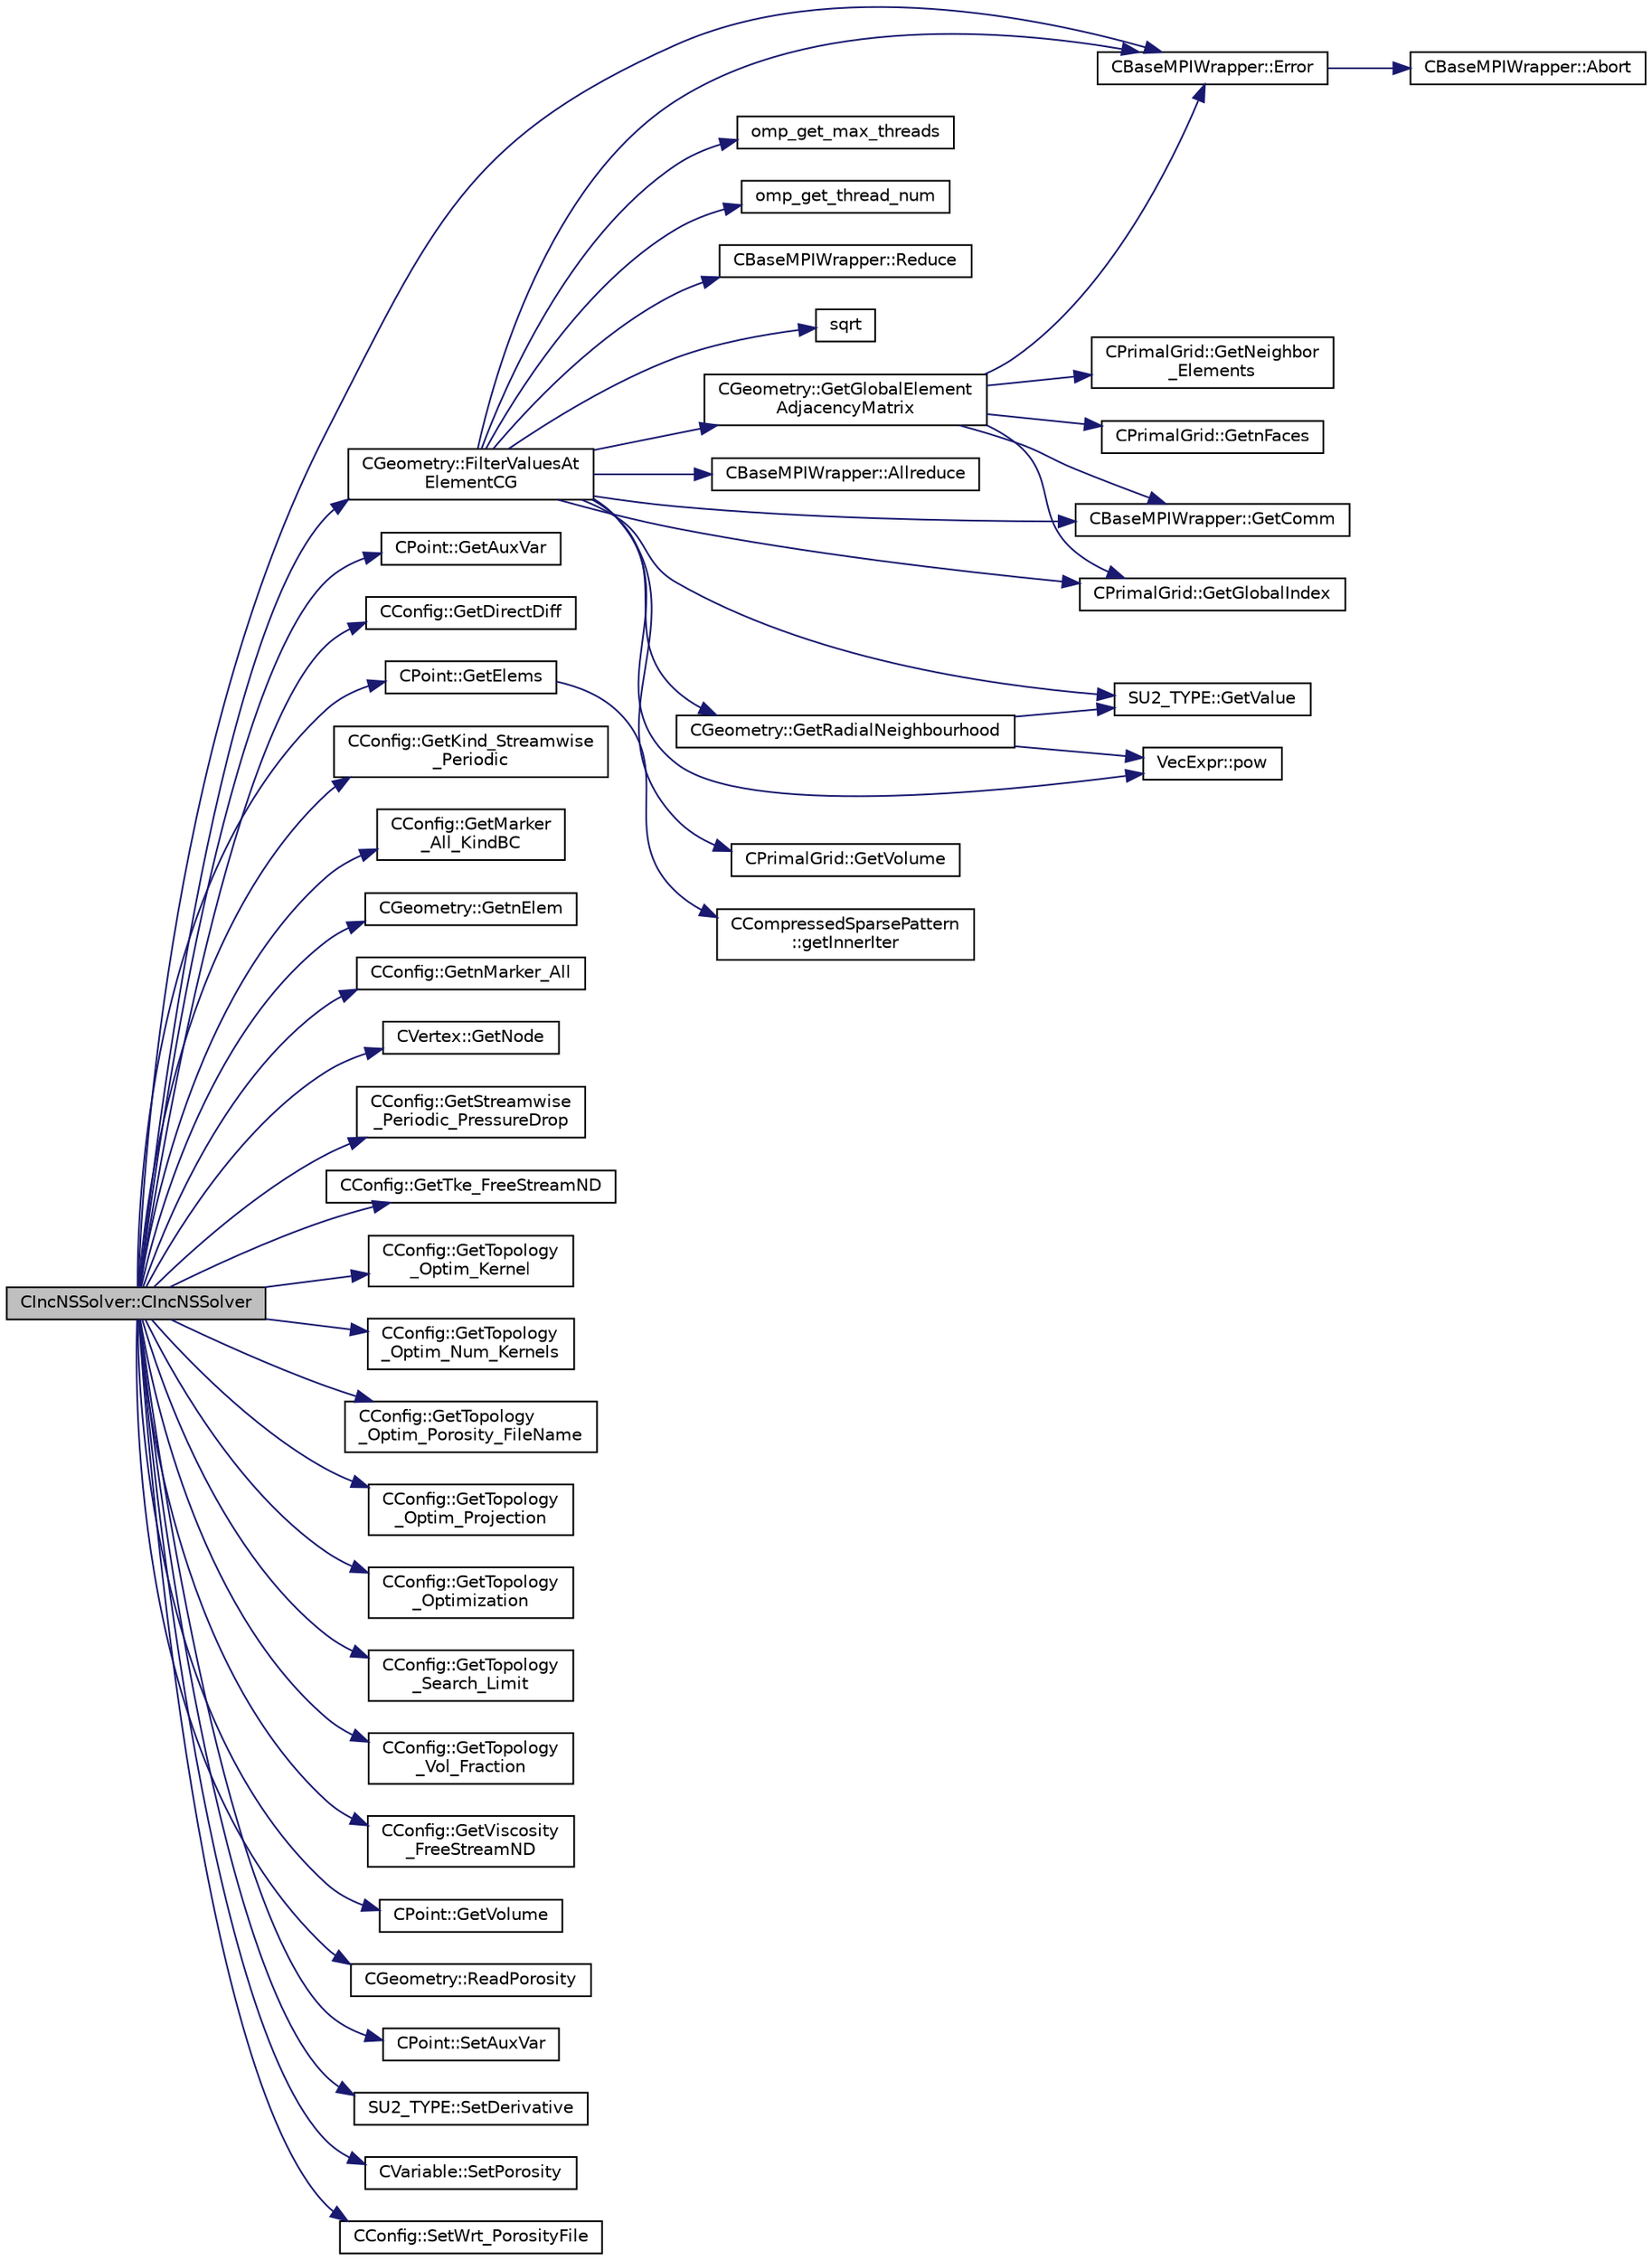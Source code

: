 digraph "CIncNSSolver::CIncNSSolver"
{
 // LATEX_PDF_SIZE
  edge [fontname="Helvetica",fontsize="10",labelfontname="Helvetica",labelfontsize="10"];
  node [fontname="Helvetica",fontsize="10",shape=record];
  rankdir="LR";
  Node1 [label="CIncNSSolver::CIncNSSolver",height=0.2,width=0.4,color="black", fillcolor="grey75", style="filled", fontcolor="black",tooltip="Constructor of the class."];
  Node1 -> Node2 [color="midnightblue",fontsize="10",style="solid",fontname="Helvetica"];
  Node2 [label="CBaseMPIWrapper::Error",height=0.2,width=0.4,color="black", fillcolor="white", style="filled",URL="$classCBaseMPIWrapper.html#a04457c47629bda56704e6a8804833eeb",tooltip=" "];
  Node2 -> Node3 [color="midnightblue",fontsize="10",style="solid",fontname="Helvetica"];
  Node3 [label="CBaseMPIWrapper::Abort",height=0.2,width=0.4,color="black", fillcolor="white", style="filled",URL="$classCBaseMPIWrapper.html#af7297d861dca86b45cf561b6ab642e8f",tooltip=" "];
  Node1 -> Node4 [color="midnightblue",fontsize="10",style="solid",fontname="Helvetica"];
  Node4 [label="CGeometry::FilterValuesAt\lElementCG",height=0.2,width=0.4,color="black", fillcolor="white", style="filled",URL="$classCGeometry.html#a286b6e2cc2011e9753a308a318a0611c",tooltip="Filter values given at the element CG by performing a weighted average over a radial neighbourhood."];
  Node4 -> Node5 [color="midnightblue",fontsize="10",style="solid",fontname="Helvetica"];
  Node5 [label="CBaseMPIWrapper::Allreduce",height=0.2,width=0.4,color="black", fillcolor="white", style="filled",URL="$classCBaseMPIWrapper.html#a381d4b3738c09d92ee1ae9f89715b541",tooltip=" "];
  Node4 -> Node2 [color="midnightblue",fontsize="10",style="solid",fontname="Helvetica"];
  Node4 -> Node6 [color="midnightblue",fontsize="10",style="solid",fontname="Helvetica"];
  Node6 [label="CBaseMPIWrapper::GetComm",height=0.2,width=0.4,color="black", fillcolor="white", style="filled",URL="$classCBaseMPIWrapper.html#a8154391fc3522954802889d81d4ef5da",tooltip=" "];
  Node4 -> Node7 [color="midnightblue",fontsize="10",style="solid",fontname="Helvetica"];
  Node7 [label="CGeometry::GetGlobalElement\lAdjacencyMatrix",height=0.2,width=0.4,color="black", fillcolor="white", style="filled",URL="$classCGeometry.html#a65e8021c9f7ecf79323ce9b88ab82e55",tooltip="Build the global (entire mesh!) adjacency matrix for the elements in compressed format...."];
  Node7 -> Node2 [color="midnightblue",fontsize="10",style="solid",fontname="Helvetica"];
  Node7 -> Node6 [color="midnightblue",fontsize="10",style="solid",fontname="Helvetica"];
  Node7 -> Node8 [color="midnightblue",fontsize="10",style="solid",fontname="Helvetica"];
  Node8 [label="CPrimalGrid::GetGlobalIndex",height=0.2,width=0.4,color="black", fillcolor="white", style="filled",URL="$classCPrimalGrid.html#ab5fbcac35608267b8a6f02dcecef0f49",tooltip="Get the element global index in a parallel computation."];
  Node7 -> Node9 [color="midnightblue",fontsize="10",style="solid",fontname="Helvetica"];
  Node9 [label="CPrimalGrid::GetNeighbor\l_Elements",height=0.2,width=0.4,color="black", fillcolor="white", style="filled",URL="$classCPrimalGrid.html#aea7ebc2c6fc249328c81187827717fce",tooltip="Get the elements that surround an element."];
  Node7 -> Node10 [color="midnightblue",fontsize="10",style="solid",fontname="Helvetica"];
  Node10 [label="CPrimalGrid::GetnFaces",height=0.2,width=0.4,color="black", fillcolor="white", style="filled",URL="$classCPrimalGrid.html#a97b8d237861fce6067367e3c06318c20",tooltip="Get number of faces of the element."];
  Node4 -> Node8 [color="midnightblue",fontsize="10",style="solid",fontname="Helvetica"];
  Node4 -> Node11 [color="midnightblue",fontsize="10",style="solid",fontname="Helvetica"];
  Node11 [label="CGeometry::GetRadialNeighbourhood",height=0.2,width=0.4,color="black", fillcolor="white", style="filled",URL="$classCGeometry.html#ac5a56a6ce0cd8eaef35ec883df837cf2",tooltip="Get the neighbours of the global element in the first position of \"neighbours\" that are within \"radiu..."];
  Node11 -> Node12 [color="midnightblue",fontsize="10",style="solid",fontname="Helvetica"];
  Node12 [label="SU2_TYPE::GetValue",height=0.2,width=0.4,color="black", fillcolor="white", style="filled",URL="$namespaceSU2__TYPE.html#adf52a59d6f4e578f7915ec9abbf7cb22",tooltip="Get the (primitive) value of the datatype (needs to be specialized for active types)."];
  Node11 -> Node13 [color="midnightblue",fontsize="10",style="solid",fontname="Helvetica"];
  Node13 [label="VecExpr::pow",height=0.2,width=0.4,color="black", fillcolor="white", style="filled",URL="$group__VecExpr.html#ga7fb255e1f2a1773d3cc6ff7bee1aadd2",tooltip=" "];
  Node4 -> Node12 [color="midnightblue",fontsize="10",style="solid",fontname="Helvetica"];
  Node4 -> Node14 [color="midnightblue",fontsize="10",style="solid",fontname="Helvetica"];
  Node14 [label="CPrimalGrid::GetVolume",height=0.2,width=0.4,color="black", fillcolor="white", style="filled",URL="$classCPrimalGrid.html#a21122a187207f6cbd552d98c60e848c4",tooltip="Get the center of gravity of an element (including edges)."];
  Node4 -> Node15 [color="midnightblue",fontsize="10",style="solid",fontname="Helvetica"];
  Node15 [label="omp_get_max_threads",height=0.2,width=0.4,color="black", fillcolor="white", style="filled",URL="$omp__structure_8hpp.html#a2f7befecc7b1a4eaade8d81fa6524225",tooltip="Maximum number of threads available."];
  Node4 -> Node16 [color="midnightblue",fontsize="10",style="solid",fontname="Helvetica"];
  Node16 [label="omp_get_thread_num",height=0.2,width=0.4,color="black", fillcolor="white", style="filled",URL="$omp__structure_8hpp.html#aad63dd7e34961dbbd2e8774e7f6bc2d0",tooltip="Index of current thread, akin to MPI rank."];
  Node4 -> Node13 [color="midnightblue",fontsize="10",style="solid",fontname="Helvetica"];
  Node4 -> Node17 [color="midnightblue",fontsize="10",style="solid",fontname="Helvetica"];
  Node17 [label="CBaseMPIWrapper::Reduce",height=0.2,width=0.4,color="black", fillcolor="white", style="filled",URL="$classCBaseMPIWrapper.html#adfe0cc3203ae26745e12fb885af0629b",tooltip=" "];
  Node4 -> Node18 [color="midnightblue",fontsize="10",style="solid",fontname="Helvetica"];
  Node18 [label="sqrt",height=0.2,width=0.4,color="black", fillcolor="white", style="filled",URL="$group__SIMD.html#ga54a1925ab40fb4249ea255072520de35",tooltip=" "];
  Node1 -> Node19 [color="midnightblue",fontsize="10",style="solid",fontname="Helvetica"];
  Node19 [label="CPoint::GetAuxVar",height=0.2,width=0.4,color="black", fillcolor="white", style="filled",URL="$classCPoint.html#a86f04619da9754e69e05c1135bfafa31",tooltip="Get the value of an auxiliary variable at a node."];
  Node1 -> Node20 [color="midnightblue",fontsize="10",style="solid",fontname="Helvetica"];
  Node20 [label="CConfig::GetDirectDiff",height=0.2,width=0.4,color="black", fillcolor="white", style="filled",URL="$classCConfig.html#a1756760d4a98f886411a703d71bda3f2",tooltip="Get the direct differentation method."];
  Node1 -> Node21 [color="midnightblue",fontsize="10",style="solid",fontname="Helvetica"];
  Node21 [label="CPoint::GetElems",height=0.2,width=0.4,color="black", fillcolor="white", style="filled",URL="$classCPoint.html#a41201afe7ba14cc1d206cad70b8dd79b",tooltip="Get inner iterator to loop over neighbor elements."];
  Node21 -> Node22 [color="midnightblue",fontsize="10",style="solid",fontname="Helvetica"];
  Node22 [label="CCompressedSparsePattern\l::getInnerIter",height=0.2,width=0.4,color="black", fillcolor="white", style="filled",URL="$classCCompressedSparsePattern.html#a69b7d1cd5652311246a3fba8c5f0e3f5",tooltip=" "];
  Node1 -> Node23 [color="midnightblue",fontsize="10",style="solid",fontname="Helvetica"];
  Node23 [label="CConfig::GetKind_Streamwise\l_Periodic",height=0.2,width=0.4,color="black", fillcolor="white", style="filled",URL="$classCConfig.html#aae21b37c088347be2a7e02fc0ad4e4c4",tooltip="Get information about the streamwise periodicity (None, Pressure_Drop, Massflow)."];
  Node1 -> Node24 [color="midnightblue",fontsize="10",style="solid",fontname="Helvetica"];
  Node24 [label="CConfig::GetMarker\l_All_KindBC",height=0.2,width=0.4,color="black", fillcolor="white", style="filled",URL="$classCConfig.html#ae003cd8f406eaaa91849a774c9a20730",tooltip="Get the kind of boundary for each marker."];
  Node1 -> Node25 [color="midnightblue",fontsize="10",style="solid",fontname="Helvetica"];
  Node25 [label="CGeometry::GetnElem",height=0.2,width=0.4,color="black", fillcolor="white", style="filled",URL="$classCGeometry.html#a3cac58e3b4dd3f8350bd308acb7e3bc1",tooltip="Get number of elements."];
  Node1 -> Node26 [color="midnightblue",fontsize="10",style="solid",fontname="Helvetica"];
  Node26 [label="CConfig::GetnMarker_All",height=0.2,width=0.4,color="black", fillcolor="white", style="filled",URL="$classCConfig.html#a459dee039e618d21a5d78db61c221240",tooltip="Get the total number of boundary markers of the local process including send/receive domains."];
  Node1 -> Node27 [color="midnightblue",fontsize="10",style="solid",fontname="Helvetica"];
  Node27 [label="CVertex::GetNode",height=0.2,width=0.4,color="black", fillcolor="white", style="filled",URL="$classCVertex.html#ad568da06e7191358d3a09a1bee71cdb5",tooltip="Get the node of the vertex."];
  Node1 -> Node28 [color="midnightblue",fontsize="10",style="solid",fontname="Helvetica"];
  Node28 [label="CConfig::GetStreamwise\l_Periodic_PressureDrop",height=0.2,width=0.4,color="black", fillcolor="white", style="filled",URL="$classCConfig.html#a6ce7abeeb725447710e23c51efb403a6",tooltip="Get the value of the pressure delta from which body force vector is computed."];
  Node1 -> Node29 [color="midnightblue",fontsize="10",style="solid",fontname="Helvetica"];
  Node29 [label="CConfig::GetTke_FreeStreamND",height=0.2,width=0.4,color="black", fillcolor="white", style="filled",URL="$classCConfig.html#a15b6f9a9ef3431c9478f68b6017b0137",tooltip="Get the value of the non-dimensionalized freestream viscosity."];
  Node1 -> Node30 [color="midnightblue",fontsize="10",style="solid",fontname="Helvetica"];
  Node30 [label="CConfig::GetTopology\l_Optim_Kernel",height=0.2,width=0.4,color="black", fillcolor="white", style="filled",URL="$classCConfig.html#a7d7f87410dc8d550ef77f26e4cf917b9",tooltip="Get the i'th kernel to use, its parameter, and the radius."];
  Node1 -> Node31 [color="midnightblue",fontsize="10",style="solid",fontname="Helvetica"];
  Node31 [label="CConfig::GetTopology\l_Optim_Num_Kernels",height=0.2,width=0.4,color="black", fillcolor="white", style="filled",URL="$classCConfig.html#a5258e06bd90b27d1af39c1d0b7fd79c5",tooltip="Number of kernels to use in filtering the design density field."];
  Node1 -> Node32 [color="midnightblue",fontsize="10",style="solid",fontname="Helvetica"];
  Node32 [label="CConfig::GetTopology\l_Optim_Porosity_FileName",height=0.2,width=0.4,color="black", fillcolor="white", style="filled",URL="$classCConfig.html#ada6e5052324f748c39adb6c1a52dd01e",tooltip="Get name of output file for topology optimization derivatives."];
  Node1 -> Node33 [color="midnightblue",fontsize="10",style="solid",fontname="Helvetica"];
  Node33 [label="CConfig::GetTopology\l_Optim_Projection",height=0.2,width=0.4,color="black", fillcolor="white", style="filled",URL="$classCConfig.html#ab5e6270e4e326091780ddfd1ba0e7112",tooltip="Get the type and parameter for the projection function used in topology optimization."];
  Node1 -> Node34 [color="midnightblue",fontsize="10",style="solid",fontname="Helvetica"];
  Node34 [label="CConfig::GetTopology\l_Optimization",height=0.2,width=0.4,color="black", fillcolor="white", style="filled",URL="$classCConfig.html#aaf3e38ba9bf594bc2d636158d1dbf305",tooltip="Get topology optimization."];
  Node1 -> Node35 [color="midnightblue",fontsize="10",style="solid",fontname="Helvetica"];
  Node35 [label="CConfig::GetTopology\l_Search_Limit",height=0.2,width=0.4,color="black", fillcolor="white", style="filled",URL="$classCConfig.html#a774a421b6bd4038fdca66b9d3e50f47f",tooltip="Get the maximum \"logical radius\" (degree of neighborhood) to consider in the neighbor search."];
  Node1 -> Node36 [color="midnightblue",fontsize="10",style="solid",fontname="Helvetica"];
  Node36 [label="CConfig::GetTopology\l_Vol_Fraction",height=0.2,width=0.4,color="black", fillcolor="white", style="filled",URL="$classCConfig.html#ada9fe0f20bf91a4e5d4617415e7cd16c",tooltip="Get the Vol-Frac to be achieved during optimization."];
  Node1 -> Node37 [color="midnightblue",fontsize="10",style="solid",fontname="Helvetica"];
  Node37 [label="CConfig::GetViscosity\l_FreeStreamND",height=0.2,width=0.4,color="black", fillcolor="white", style="filled",URL="$classCConfig.html#a07714d2b67cf861cdb43891e2ff4f318",tooltip="Get the value of the non-dimensionalized freestream viscosity."];
  Node1 -> Node38 [color="midnightblue",fontsize="10",style="solid",fontname="Helvetica"];
  Node38 [label="CPoint::GetVolume",height=0.2,width=0.4,color="black", fillcolor="white", style="filled",URL="$classCPoint.html#a35a504401472dfa76ef1187a5675414f",tooltip="Get area or volume of the control volume."];
  Node1 -> Node39 [color="midnightblue",fontsize="10",style="solid",fontname="Helvetica"];
  Node39 [label="CGeometry::ReadPorosity",height=0.2,width=0.4,color="black", fillcolor="white", style="filled",URL="$classCGeometry.html#a99d29219045177591af807e50d8e031e",tooltip="A virtual member."];
  Node1 -> Node40 [color="midnightblue",fontsize="10",style="solid",fontname="Helvetica"];
  Node40 [label="CPoint::SetAuxVar",height=0.2,width=0.4,color="black", fillcolor="white", style="filled",URL="$classCPoint.html#a205ea4fbdccf4ce0c234e5471384aa08",tooltip="Set the value of an auxiliary variable at a node."];
  Node1 -> Node41 [color="midnightblue",fontsize="10",style="solid",fontname="Helvetica"];
  Node41 [label="SU2_TYPE::SetDerivative",height=0.2,width=0.4,color="black", fillcolor="white", style="filled",URL="$namespaceSU2__TYPE.html#ab0b85db43e1495ffbb0f2c823f24935e",tooltip="Set the derivative value of the datatype (needs to be implemented for each new type)."];
  Node1 -> Node42 [color="midnightblue",fontsize="10",style="solid",fontname="Helvetica"];
  Node42 [label="CVariable::SetPorosity",height=0.2,width=0.4,color="black", fillcolor="white", style="filled",URL="$classCVariable.html#a34faa9db3107e4ca763de1fd12f91162",tooltip="Get the adjoint values of the coordinates."];
  Node1 -> Node43 [color="midnightblue",fontsize="10",style="solid",fontname="Helvetica"];
  Node43 [label="CConfig::SetWrt_PorosityFile",height=0.2,width=0.4,color="black", fillcolor="white", style="filled",URL="$classCConfig.html#ace34a25c680b2fbc0d9581307a2867d9",tooltip="Set information about writing a template porosity file."];
}
